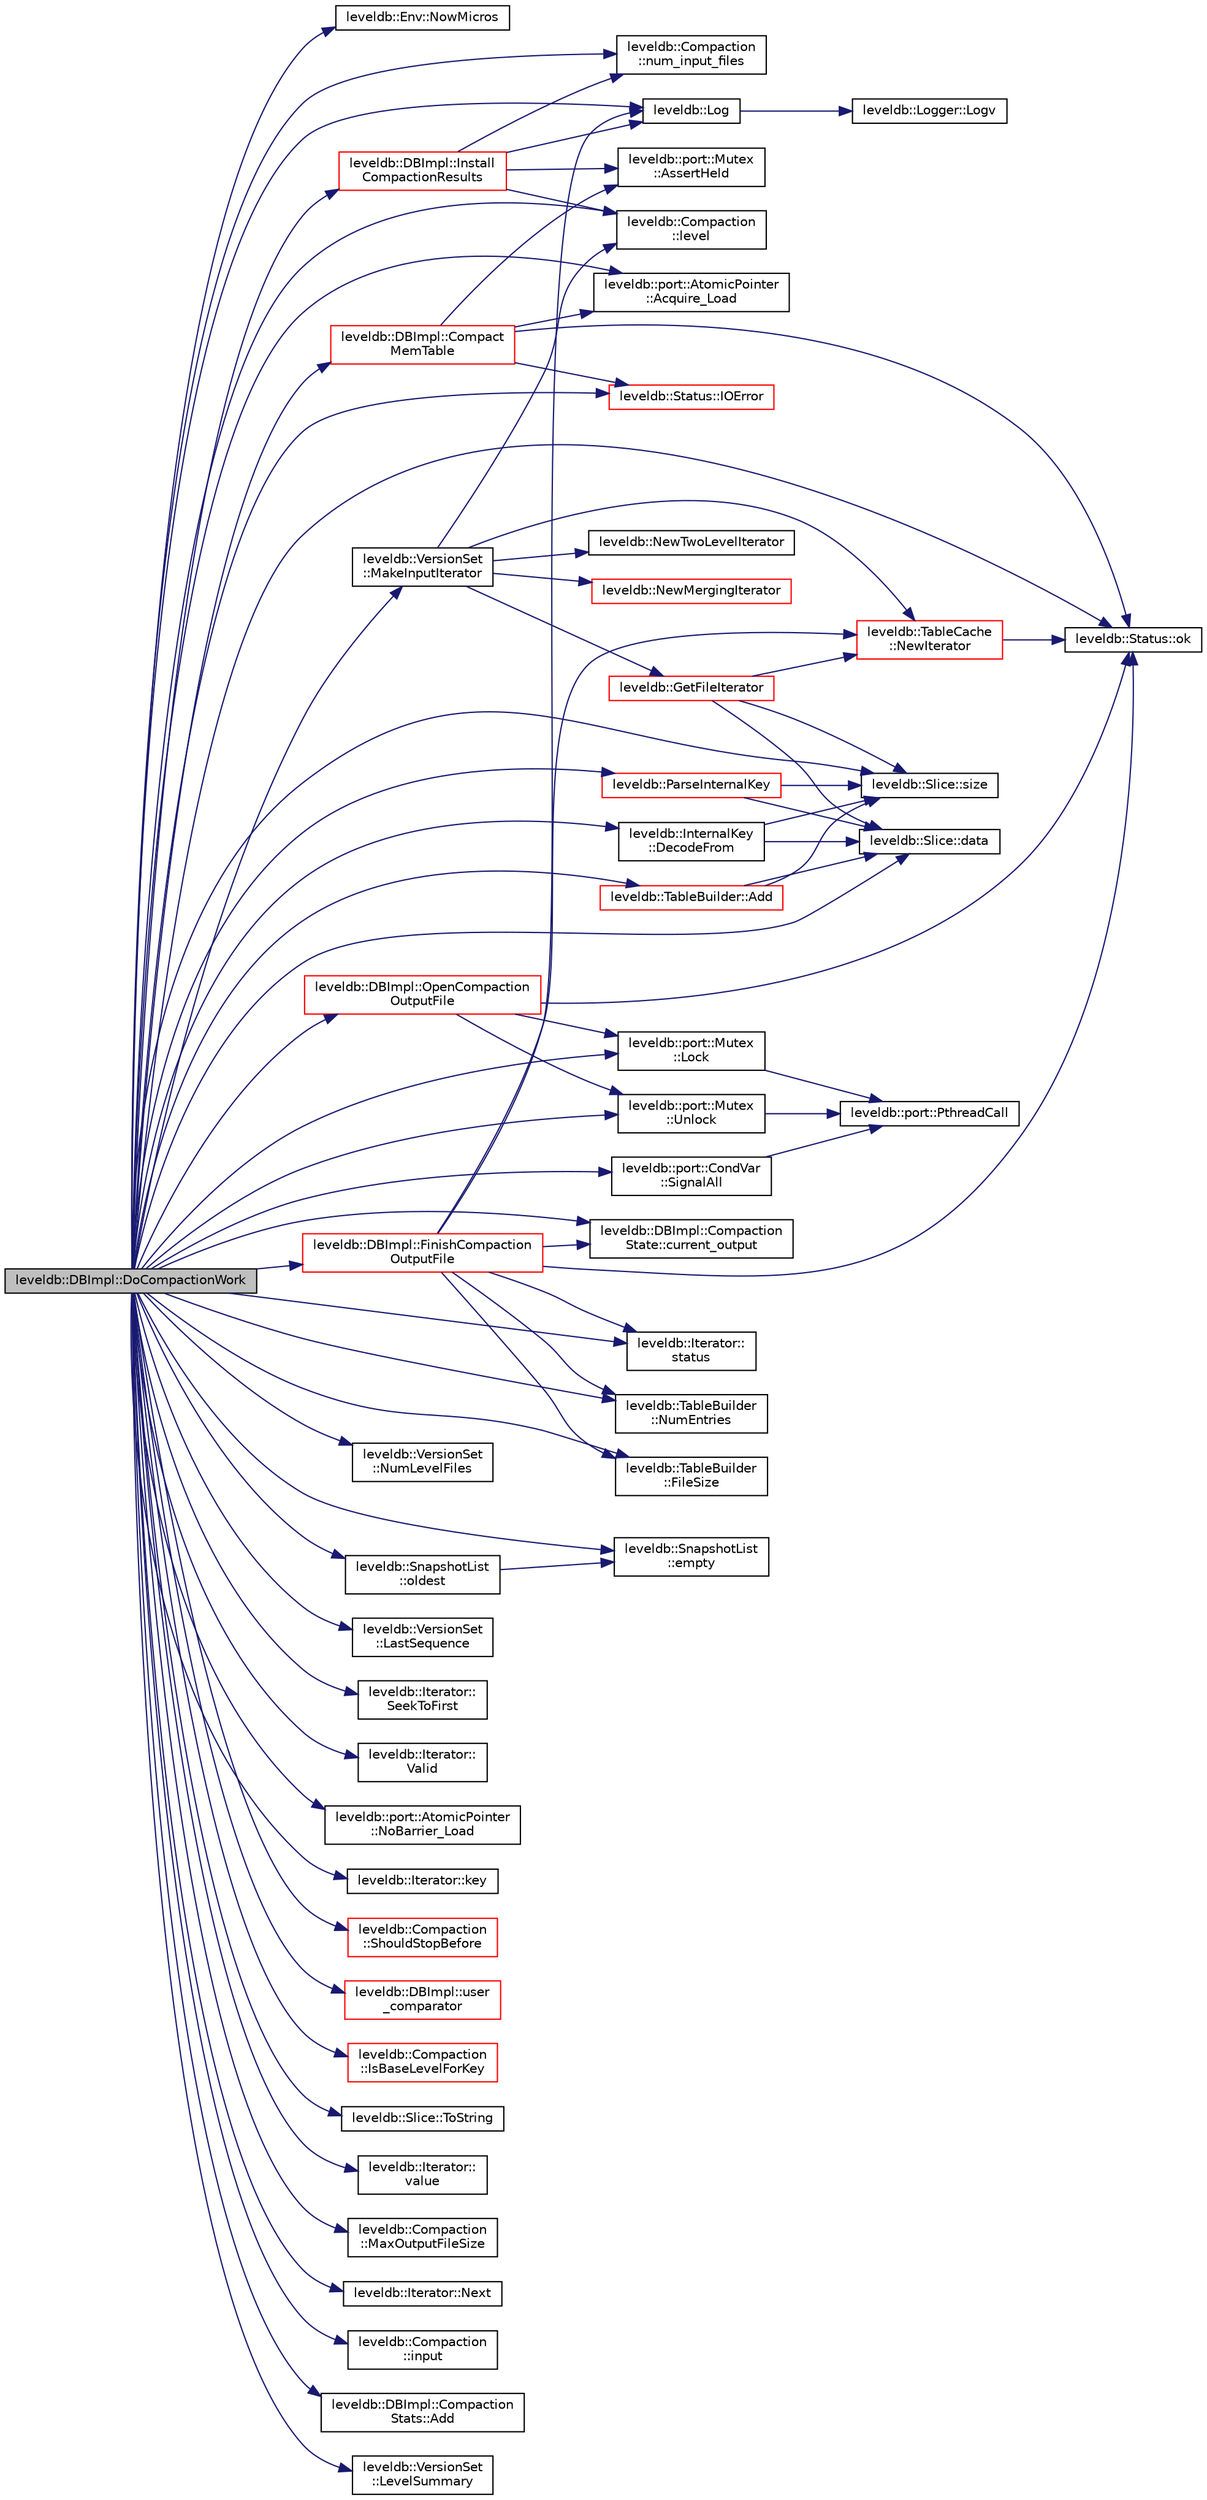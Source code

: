 digraph "leveldb::DBImpl::DoCompactionWork"
{
  edge [fontname="Helvetica",fontsize="10",labelfontname="Helvetica",labelfontsize="10"];
  node [fontname="Helvetica",fontsize="10",shape=record];
  rankdir="LR";
  Node1 [label="leveldb::DBImpl::DoCompactionWork",height=0.2,width=0.4,color="black", fillcolor="grey75", style="filled" fontcolor="black"];
  Node1 -> Node2 [color="midnightblue",fontsize="10",style="solid",fontname="Helvetica"];
  Node2 [label="leveldb::Env::NowMicros",height=0.2,width=0.4,color="black", fillcolor="white", style="filled",URL="$classleveldb_1_1_env.html#a988062bcd558ac02c62522ac2c8aa39f"];
  Node1 -> Node3 [color="midnightblue",fontsize="10",style="solid",fontname="Helvetica"];
  Node3 [label="leveldb::Log",height=0.2,width=0.4,color="black", fillcolor="white", style="filled",URL="$namespaceleveldb.html#aeba9623ceee38be99bed2bc1ae082954"];
  Node3 -> Node4 [color="midnightblue",fontsize="10",style="solid",fontname="Helvetica"];
  Node4 [label="leveldb::Logger::Logv",height=0.2,width=0.4,color="black", fillcolor="white", style="filled",URL="$classleveldb_1_1_logger.html#a408e238a0028a45e9cc7aec6ad2277c5"];
  Node1 -> Node5 [color="midnightblue",fontsize="10",style="solid",fontname="Helvetica"];
  Node5 [label="leveldb::Compaction\l::num_input_files",height=0.2,width=0.4,color="black", fillcolor="white", style="filled",URL="$classleveldb_1_1_compaction.html#a75bcfebad0f838380ef7f63dc083e992"];
  Node1 -> Node6 [color="midnightblue",fontsize="10",style="solid",fontname="Helvetica"];
  Node6 [label="leveldb::Compaction\l::level",height=0.2,width=0.4,color="black", fillcolor="white", style="filled",URL="$classleveldb_1_1_compaction.html#aaf72769cc8dabece3e513399425f91fa"];
  Node1 -> Node7 [color="midnightblue",fontsize="10",style="solid",fontname="Helvetica"];
  Node7 [label="leveldb::VersionSet\l::NumLevelFiles",height=0.2,width=0.4,color="black", fillcolor="white", style="filled",URL="$classleveldb_1_1_version_set.html#a29d2d4a5aa83c12a1451743ca2a570fa"];
  Node1 -> Node8 [color="midnightblue",fontsize="10",style="solid",fontname="Helvetica"];
  Node8 [label="leveldb::SnapshotList\l::empty",height=0.2,width=0.4,color="black", fillcolor="white", style="filled",URL="$classleveldb_1_1_snapshot_list.html#a27da501f33ea4aff4bb13c3443f98f70"];
  Node1 -> Node9 [color="midnightblue",fontsize="10",style="solid",fontname="Helvetica"];
  Node9 [label="leveldb::VersionSet\l::LastSequence",height=0.2,width=0.4,color="black", fillcolor="white", style="filled",URL="$classleveldb_1_1_version_set.html#acbbb32422426416b0d5e58d35b151526"];
  Node1 -> Node10 [color="midnightblue",fontsize="10",style="solid",fontname="Helvetica"];
  Node10 [label="leveldb::SnapshotList\l::oldest",height=0.2,width=0.4,color="black", fillcolor="white", style="filled",URL="$classleveldb_1_1_snapshot_list.html#ad5990de13c4afa6877f8f3c641d8e72d"];
  Node10 -> Node8 [color="midnightblue",fontsize="10",style="solid",fontname="Helvetica"];
  Node1 -> Node11 [color="midnightblue",fontsize="10",style="solid",fontname="Helvetica"];
  Node11 [label="leveldb::port::Mutex\l::Unlock",height=0.2,width=0.4,color="black", fillcolor="white", style="filled",URL="$classleveldb_1_1port_1_1_mutex.html#a9d69a21c53dad7732b2006acf87f006b"];
  Node11 -> Node12 [color="midnightblue",fontsize="10",style="solid",fontname="Helvetica"];
  Node12 [label="leveldb::port::PthreadCall",height=0.2,width=0.4,color="black", fillcolor="white", style="filled",URL="$namespaceleveldb_1_1port.html#a614e0b6f0b21d697fe4001dbe3d8798b"];
  Node1 -> Node13 [color="midnightblue",fontsize="10",style="solid",fontname="Helvetica"];
  Node13 [label="leveldb::VersionSet\l::MakeInputIterator",height=0.2,width=0.4,color="black", fillcolor="white", style="filled",URL="$classleveldb_1_1_version_set.html#a181194e96a88e69a60c1fda9cf3c4651"];
  Node13 -> Node6 [color="midnightblue",fontsize="10",style="solid",fontname="Helvetica"];
  Node13 -> Node14 [color="midnightblue",fontsize="10",style="solid",fontname="Helvetica"];
  Node14 [label="leveldb::TableCache\l::NewIterator",height=0.2,width=0.4,color="red", fillcolor="white", style="filled",URL="$classleveldb_1_1_table_cache.html#afe8c83b1cbbf3bfc06c66a69611aa250"];
  Node14 -> Node15 [color="midnightblue",fontsize="10",style="solid",fontname="Helvetica"];
  Node15 [label="leveldb::Status::ok",height=0.2,width=0.4,color="black", fillcolor="white", style="filled",URL="$classleveldb_1_1_status.html#ab31e89a858c766716e3dc952be857c65"];
  Node13 -> Node16 [color="midnightblue",fontsize="10",style="solid",fontname="Helvetica"];
  Node16 [label="leveldb::NewTwoLevelIterator",height=0.2,width=0.4,color="black", fillcolor="white", style="filled",URL="$namespaceleveldb.html#a44a9b2f992cf66b7046581b72a095ea1"];
  Node13 -> Node17 [color="midnightblue",fontsize="10",style="solid",fontname="Helvetica"];
  Node17 [label="leveldb::GetFileIterator",height=0.2,width=0.4,color="red", fillcolor="white", style="filled",URL="$namespaceleveldb.html#a90825bb2cdcea64469b179f6d9c5de00"];
  Node17 -> Node18 [color="midnightblue",fontsize="10",style="solid",fontname="Helvetica"];
  Node18 [label="leveldb::Slice::size",height=0.2,width=0.4,color="black", fillcolor="white", style="filled",URL="$classleveldb_1_1_slice.html#a947d3173f04f8a30553e89046daf91d5"];
  Node17 -> Node14 [color="midnightblue",fontsize="10",style="solid",fontname="Helvetica"];
  Node17 -> Node19 [color="midnightblue",fontsize="10",style="solid",fontname="Helvetica"];
  Node19 [label="leveldb::Slice::data",height=0.2,width=0.4,color="black", fillcolor="white", style="filled",URL="$classleveldb_1_1_slice.html#aa64861043d9deee6889461bf0593cf73"];
  Node13 -> Node20 [color="midnightblue",fontsize="10",style="solid",fontname="Helvetica"];
  Node20 [label="leveldb::NewMergingIterator",height=0.2,width=0.4,color="red", fillcolor="white", style="filled",URL="$namespaceleveldb.html#ab8bdbd2babe772234f8dee1bc4f44eb5"];
  Node1 -> Node21 [color="midnightblue",fontsize="10",style="solid",fontname="Helvetica"];
  Node21 [label="leveldb::Iterator::\lSeekToFirst",height=0.2,width=0.4,color="black", fillcolor="white", style="filled",URL="$classleveldb_1_1_iterator.html#a3594967cf26ddf1d37c7b886bb48627e"];
  Node1 -> Node22 [color="midnightblue",fontsize="10",style="solid",fontname="Helvetica"];
  Node22 [label="leveldb::Iterator::\lValid",height=0.2,width=0.4,color="black", fillcolor="white", style="filled",URL="$classleveldb_1_1_iterator.html#a38614978bfa0586327b8e237bcb46012"];
  Node1 -> Node23 [color="midnightblue",fontsize="10",style="solid",fontname="Helvetica"];
  Node23 [label="leveldb::port::AtomicPointer\l::Acquire_Load",height=0.2,width=0.4,color="black", fillcolor="white", style="filled",URL="$classleveldb_1_1port_1_1_atomic_pointer.html#a25b7cd07f114f6e59278d5523aff6140"];
  Node1 -> Node24 [color="midnightblue",fontsize="10",style="solid",fontname="Helvetica"];
  Node24 [label="leveldb::port::AtomicPointer\l::NoBarrier_Load",height=0.2,width=0.4,color="black", fillcolor="white", style="filled",URL="$classleveldb_1_1port_1_1_atomic_pointer.html#ac11845e17d85f9de46b6c66979374f8f"];
  Node1 -> Node25 [color="midnightblue",fontsize="10",style="solid",fontname="Helvetica"];
  Node25 [label="leveldb::port::Mutex\l::Lock",height=0.2,width=0.4,color="black", fillcolor="white", style="filled",URL="$classleveldb_1_1port_1_1_mutex.html#a9a4da7195ce1802c077bc4d0035d4dd1"];
  Node25 -> Node12 [color="midnightblue",fontsize="10",style="solid",fontname="Helvetica"];
  Node1 -> Node26 [color="midnightblue",fontsize="10",style="solid",fontname="Helvetica"];
  Node26 [label="leveldb::DBImpl::Compact\lMemTable",height=0.2,width=0.4,color="red", fillcolor="white", style="filled",URL="$classleveldb_1_1_d_b_impl.html#affe08e583b60dc854760d60f63db9364"];
  Node26 -> Node27 [color="midnightblue",fontsize="10",style="solid",fontname="Helvetica"];
  Node27 [label="leveldb::port::Mutex\l::AssertHeld",height=0.2,width=0.4,color="black", fillcolor="white", style="filled",URL="$classleveldb_1_1port_1_1_mutex.html#a9793393529f59bbb4adaf152bbbab42c"];
  Node26 -> Node15 [color="midnightblue",fontsize="10",style="solid",fontname="Helvetica"];
  Node26 -> Node23 [color="midnightblue",fontsize="10",style="solid",fontname="Helvetica"];
  Node26 -> Node28 [color="midnightblue",fontsize="10",style="solid",fontname="Helvetica"];
  Node28 [label="leveldb::Status::IOError",height=0.2,width=0.4,color="red", fillcolor="white", style="filled",URL="$classleveldb_1_1_status.html#ada6143081d41803808f77287153f96b7"];
  Node1 -> Node29 [color="midnightblue",fontsize="10",style="solid",fontname="Helvetica"];
  Node29 [label="leveldb::port::CondVar\l::SignalAll",height=0.2,width=0.4,color="black", fillcolor="white", style="filled",URL="$classleveldb_1_1port_1_1_cond_var.html#ad7725662f3c1bc542100c41081d1428a"];
  Node29 -> Node12 [color="midnightblue",fontsize="10",style="solid",fontname="Helvetica"];
  Node1 -> Node30 [color="midnightblue",fontsize="10",style="solid",fontname="Helvetica"];
  Node30 [label="leveldb::Iterator::key",height=0.2,width=0.4,color="black", fillcolor="white", style="filled",URL="$classleveldb_1_1_iterator.html#ad17feced6e24a1b21db5ae6940c1f220"];
  Node1 -> Node31 [color="midnightblue",fontsize="10",style="solid",fontname="Helvetica"];
  Node31 [label="leveldb::Compaction\l::ShouldStopBefore",height=0.2,width=0.4,color="red", fillcolor="white", style="filled",URL="$classleveldb_1_1_compaction.html#a07624423bb512fedb358a008a38fa0b9"];
  Node1 -> Node32 [color="midnightblue",fontsize="10",style="solid",fontname="Helvetica"];
  Node32 [label="leveldb::DBImpl::FinishCompaction\lOutputFile",height=0.2,width=0.4,color="red", fillcolor="white", style="filled",URL="$classleveldb_1_1_d_b_impl.html#af4f178de1d55d5cf05b9a5cd17d07160"];
  Node32 -> Node33 [color="midnightblue",fontsize="10",style="solid",fontname="Helvetica"];
  Node33 [label="leveldb::DBImpl::Compaction\lState::current_output",height=0.2,width=0.4,color="black", fillcolor="white", style="filled",URL="$structleveldb_1_1_d_b_impl_1_1_compaction_state.html#ac371d4a1422f4c1c122cfd39e97a6b95"];
  Node32 -> Node34 [color="midnightblue",fontsize="10",style="solid",fontname="Helvetica"];
  Node34 [label="leveldb::Iterator::\lstatus",height=0.2,width=0.4,color="black", fillcolor="white", style="filled",URL="$classleveldb_1_1_iterator.html#ac84f34623a031b7eeb23409320f76376"];
  Node32 -> Node35 [color="midnightblue",fontsize="10",style="solid",fontname="Helvetica"];
  Node35 [label="leveldb::TableBuilder\l::NumEntries",height=0.2,width=0.4,color="black", fillcolor="white", style="filled",URL="$classleveldb_1_1_table_builder.html#a765e1dfcb4e12d0b56fd70e758d9a5c2"];
  Node32 -> Node15 [color="midnightblue",fontsize="10",style="solid",fontname="Helvetica"];
  Node32 -> Node36 [color="midnightblue",fontsize="10",style="solid",fontname="Helvetica"];
  Node36 [label="leveldb::TableBuilder\l::FileSize",height=0.2,width=0.4,color="black", fillcolor="white", style="filled",URL="$classleveldb_1_1_table_builder.html#a5844a15a8f94d2c44da709937f29039c"];
  Node32 -> Node14 [color="midnightblue",fontsize="10",style="solid",fontname="Helvetica"];
  Node32 -> Node3 [color="midnightblue",fontsize="10",style="solid",fontname="Helvetica"];
  Node1 -> Node15 [color="midnightblue",fontsize="10",style="solid",fontname="Helvetica"];
  Node1 -> Node37 [color="midnightblue",fontsize="10",style="solid",fontname="Helvetica"];
  Node37 [label="leveldb::ParseInternalKey",height=0.2,width=0.4,color="red", fillcolor="white", style="filled",URL="$namespaceleveldb.html#a5a173b622e86c7a2f9beae3ac8818ac3"];
  Node37 -> Node18 [color="midnightblue",fontsize="10",style="solid",fontname="Helvetica"];
  Node37 -> Node19 [color="midnightblue",fontsize="10",style="solid",fontname="Helvetica"];
  Node1 -> Node38 [color="midnightblue",fontsize="10",style="solid",fontname="Helvetica"];
  Node38 [label="leveldb::DBImpl::user\l_comparator",height=0.2,width=0.4,color="red", fillcolor="white", style="filled",URL="$classleveldb_1_1_d_b_impl.html#ae44e6e6aa990419f17ee990245d2b51d"];
  Node1 -> Node19 [color="midnightblue",fontsize="10",style="solid",fontname="Helvetica"];
  Node1 -> Node18 [color="midnightblue",fontsize="10",style="solid",fontname="Helvetica"];
  Node1 -> Node39 [color="midnightblue",fontsize="10",style="solid",fontname="Helvetica"];
  Node39 [label="leveldb::Compaction\l::IsBaseLevelForKey",height=0.2,width=0.4,color="red", fillcolor="white", style="filled",URL="$classleveldb_1_1_compaction.html#ae982beb6ee52d92de76a363ef0eefc29"];
  Node1 -> Node40 [color="midnightblue",fontsize="10",style="solid",fontname="Helvetica"];
  Node40 [label="leveldb::Slice::ToString",height=0.2,width=0.4,color="black", fillcolor="white", style="filled",URL="$classleveldb_1_1_slice.html#a2cdd9fb649105033fde510afc9416732"];
  Node1 -> Node41 [color="midnightblue",fontsize="10",style="solid",fontname="Helvetica"];
  Node41 [label="leveldb::DBImpl::OpenCompaction\lOutputFile",height=0.2,width=0.4,color="red", fillcolor="white", style="filled",URL="$classleveldb_1_1_d_b_impl.html#ab82e1959ceac4c9f2057a590c7b3a230"];
  Node41 -> Node25 [color="midnightblue",fontsize="10",style="solid",fontname="Helvetica"];
  Node41 -> Node11 [color="midnightblue",fontsize="10",style="solid",fontname="Helvetica"];
  Node41 -> Node15 [color="midnightblue",fontsize="10",style="solid",fontname="Helvetica"];
  Node1 -> Node35 [color="midnightblue",fontsize="10",style="solid",fontname="Helvetica"];
  Node1 -> Node33 [color="midnightblue",fontsize="10",style="solid",fontname="Helvetica"];
  Node1 -> Node42 [color="midnightblue",fontsize="10",style="solid",fontname="Helvetica"];
  Node42 [label="leveldb::InternalKey\l::DecodeFrom",height=0.2,width=0.4,color="black", fillcolor="white", style="filled",URL="$classleveldb_1_1_internal_key.html#a5a8c9bced0ba968b6b62d91cfb19a82a"];
  Node42 -> Node19 [color="midnightblue",fontsize="10",style="solid",fontname="Helvetica"];
  Node42 -> Node18 [color="midnightblue",fontsize="10",style="solid",fontname="Helvetica"];
  Node1 -> Node43 [color="midnightblue",fontsize="10",style="solid",fontname="Helvetica"];
  Node43 [label="leveldb::TableBuilder::Add",height=0.2,width=0.4,color="red", fillcolor="white", style="filled",URL="$classleveldb_1_1_table_builder.html#a37bd347cb6340215475ac9b42dc19d10"];
  Node43 -> Node19 [color="midnightblue",fontsize="10",style="solid",fontname="Helvetica"];
  Node43 -> Node18 [color="midnightblue",fontsize="10",style="solid",fontname="Helvetica"];
  Node1 -> Node44 [color="midnightblue",fontsize="10",style="solid",fontname="Helvetica"];
  Node44 [label="leveldb::Iterator::\lvalue",height=0.2,width=0.4,color="black", fillcolor="white", style="filled",URL="$classleveldb_1_1_iterator.html#a613ac2e965518aad7a064c64c72bcf7c"];
  Node1 -> Node36 [color="midnightblue",fontsize="10",style="solid",fontname="Helvetica"];
  Node1 -> Node45 [color="midnightblue",fontsize="10",style="solid",fontname="Helvetica"];
  Node45 [label="leveldb::Compaction\l::MaxOutputFileSize",height=0.2,width=0.4,color="black", fillcolor="white", style="filled",URL="$classleveldb_1_1_compaction.html#a02ecf935a684691ef864a8997bfab793"];
  Node1 -> Node46 [color="midnightblue",fontsize="10",style="solid",fontname="Helvetica"];
  Node46 [label="leveldb::Iterator::Next",height=0.2,width=0.4,color="black", fillcolor="white", style="filled",URL="$classleveldb_1_1_iterator.html#aea54a5ca7eb942eb15770820529410e7"];
  Node1 -> Node28 [color="midnightblue",fontsize="10",style="solid",fontname="Helvetica"];
  Node1 -> Node34 [color="midnightblue",fontsize="10",style="solid",fontname="Helvetica"];
  Node1 -> Node47 [color="midnightblue",fontsize="10",style="solid",fontname="Helvetica"];
  Node47 [label="leveldb::Compaction\l::input",height=0.2,width=0.4,color="black", fillcolor="white", style="filled",URL="$classleveldb_1_1_compaction.html#a989d147c33f2993d4503c56ea0ee3a78"];
  Node1 -> Node48 [color="midnightblue",fontsize="10",style="solid",fontname="Helvetica"];
  Node48 [label="leveldb::DBImpl::Compaction\lStats::Add",height=0.2,width=0.4,color="black", fillcolor="white", style="filled",URL="$structleveldb_1_1_d_b_impl_1_1_compaction_stats.html#ae368f762a8b5d59e727faa94f393b7f0"];
  Node1 -> Node49 [color="midnightblue",fontsize="10",style="solid",fontname="Helvetica"];
  Node49 [label="leveldb::DBImpl::Install\lCompactionResults",height=0.2,width=0.4,color="red", fillcolor="white", style="filled",URL="$classleveldb_1_1_d_b_impl.html#a2c3c024febfab909b6e0741a382178ad"];
  Node49 -> Node27 [color="midnightblue",fontsize="10",style="solid",fontname="Helvetica"];
  Node49 -> Node3 [color="midnightblue",fontsize="10",style="solid",fontname="Helvetica"];
  Node49 -> Node5 [color="midnightblue",fontsize="10",style="solid",fontname="Helvetica"];
  Node49 -> Node6 [color="midnightblue",fontsize="10",style="solid",fontname="Helvetica"];
  Node1 -> Node50 [color="midnightblue",fontsize="10",style="solid",fontname="Helvetica"];
  Node50 [label="leveldb::VersionSet\l::LevelSummary",height=0.2,width=0.4,color="black", fillcolor="white", style="filled",URL="$classleveldb_1_1_version_set.html#abc156e2c0a7f2d0ef4a14b6f27a382a3"];
}
